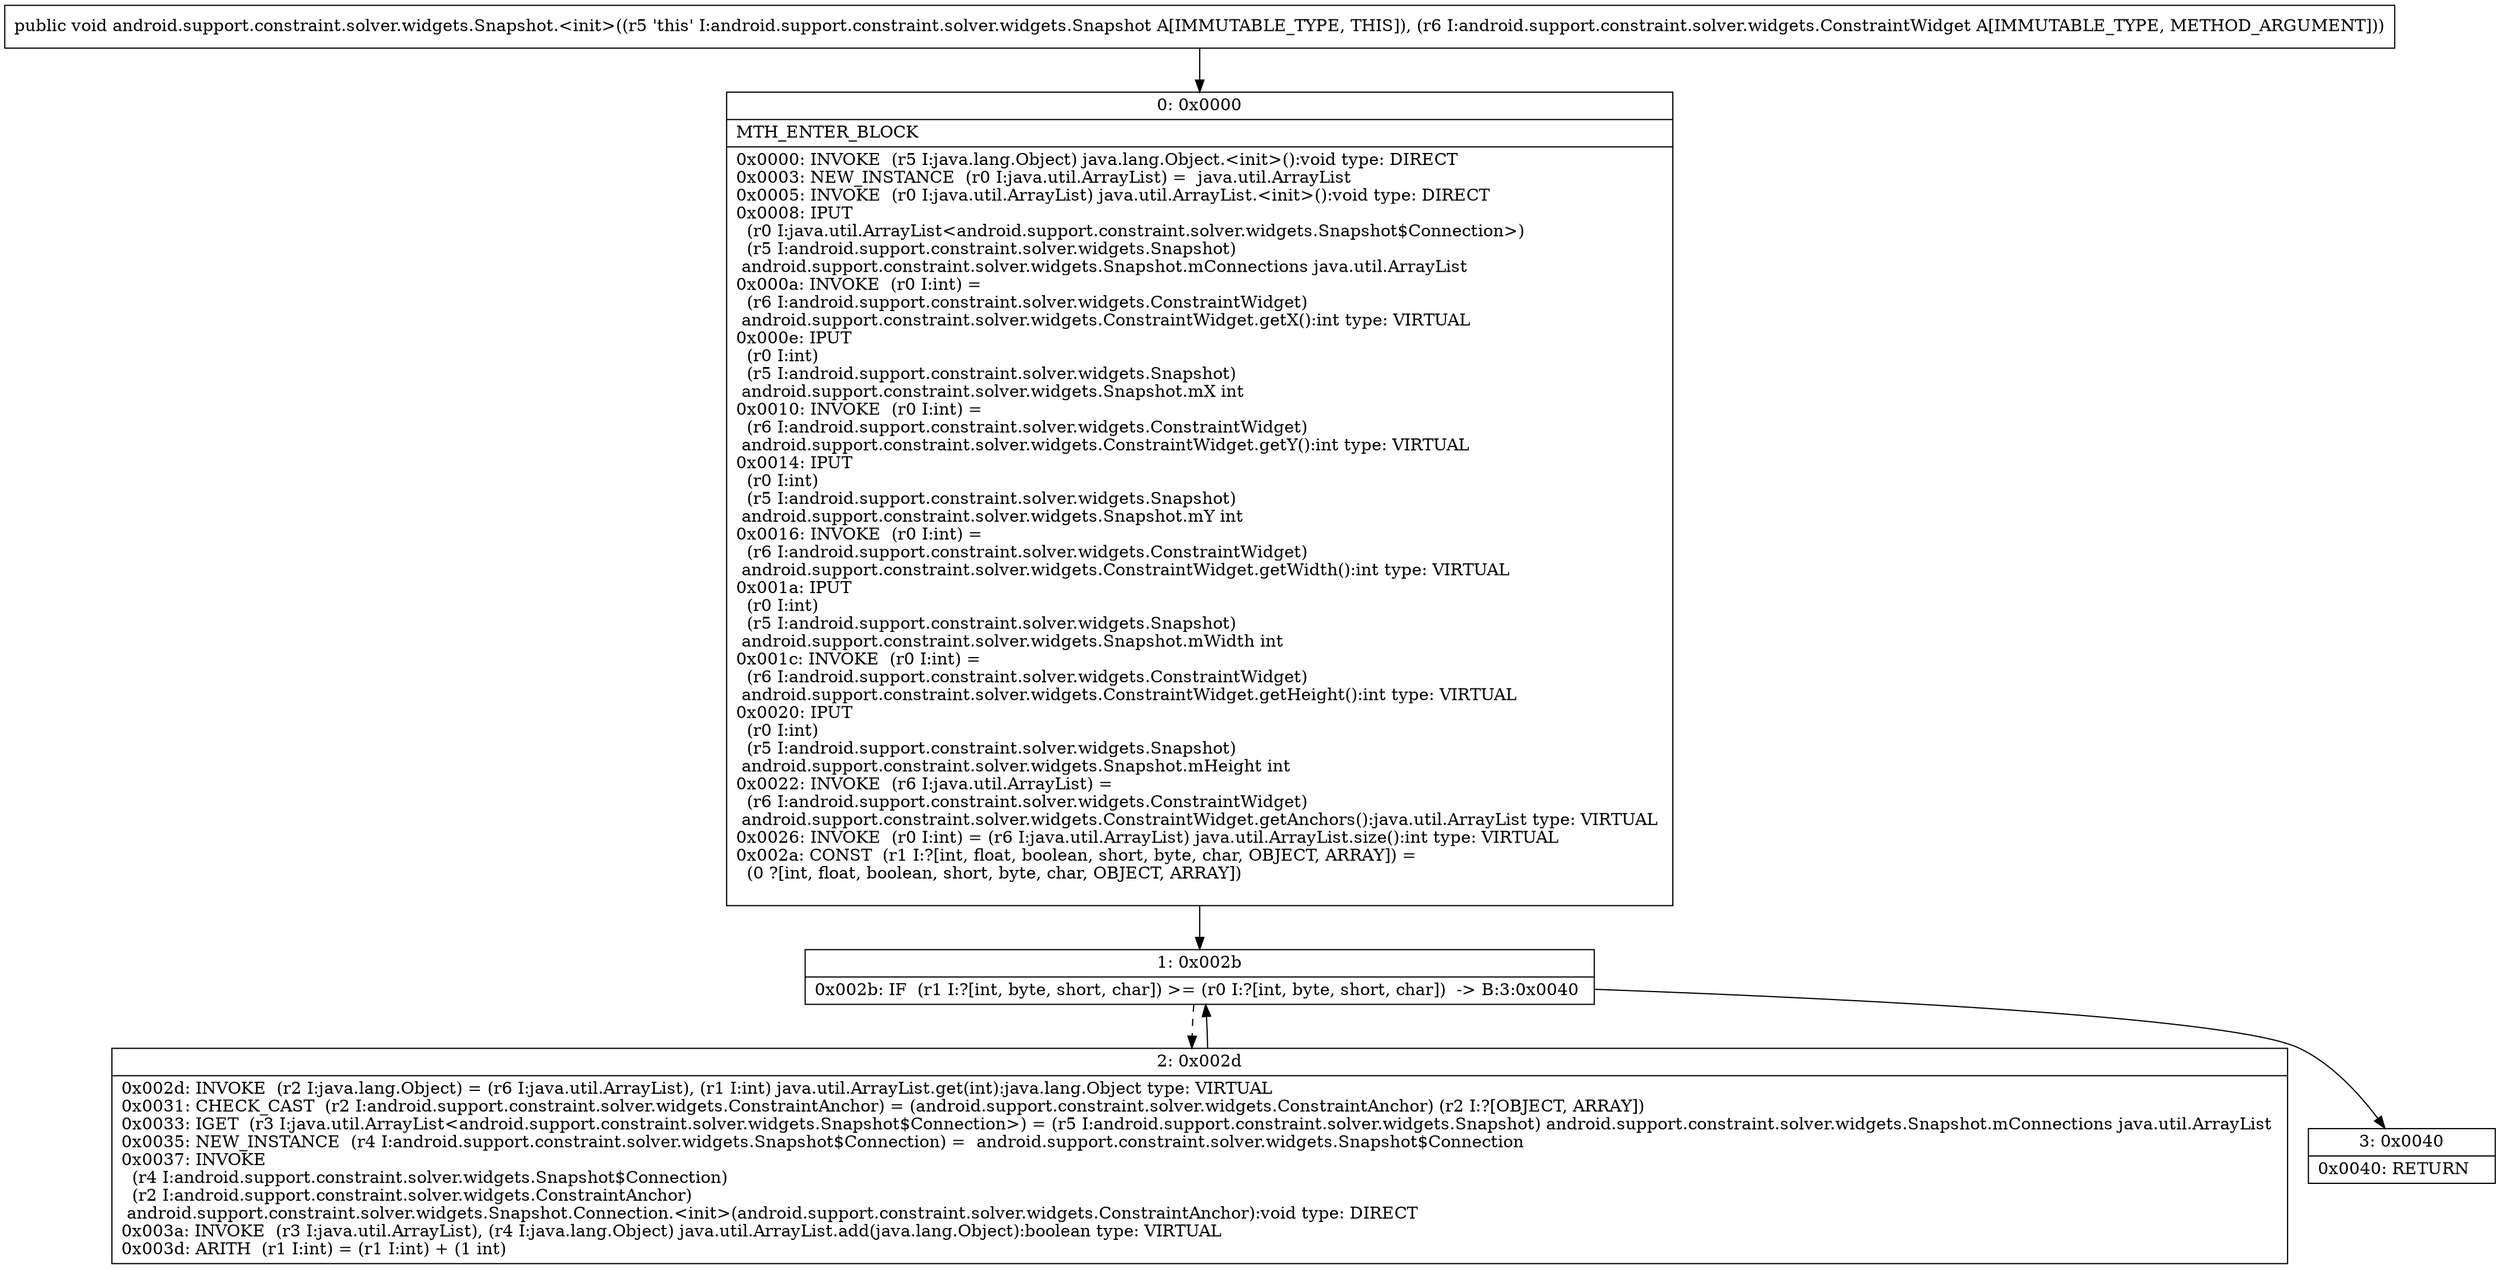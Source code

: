 digraph "CFG forandroid.support.constraint.solver.widgets.Snapshot.\<init\>(Landroid\/support\/constraint\/solver\/widgets\/ConstraintWidget;)V" {
Node_0 [shape=record,label="{0\:\ 0x0000|MTH_ENTER_BLOCK\l|0x0000: INVOKE  (r5 I:java.lang.Object) java.lang.Object.\<init\>():void type: DIRECT \l0x0003: NEW_INSTANCE  (r0 I:java.util.ArrayList) =  java.util.ArrayList \l0x0005: INVOKE  (r0 I:java.util.ArrayList) java.util.ArrayList.\<init\>():void type: DIRECT \l0x0008: IPUT  \l  (r0 I:java.util.ArrayList\<android.support.constraint.solver.widgets.Snapshot$Connection\>)\l  (r5 I:android.support.constraint.solver.widgets.Snapshot)\l android.support.constraint.solver.widgets.Snapshot.mConnections java.util.ArrayList \l0x000a: INVOKE  (r0 I:int) = \l  (r6 I:android.support.constraint.solver.widgets.ConstraintWidget)\l android.support.constraint.solver.widgets.ConstraintWidget.getX():int type: VIRTUAL \l0x000e: IPUT  \l  (r0 I:int)\l  (r5 I:android.support.constraint.solver.widgets.Snapshot)\l android.support.constraint.solver.widgets.Snapshot.mX int \l0x0010: INVOKE  (r0 I:int) = \l  (r6 I:android.support.constraint.solver.widgets.ConstraintWidget)\l android.support.constraint.solver.widgets.ConstraintWidget.getY():int type: VIRTUAL \l0x0014: IPUT  \l  (r0 I:int)\l  (r5 I:android.support.constraint.solver.widgets.Snapshot)\l android.support.constraint.solver.widgets.Snapshot.mY int \l0x0016: INVOKE  (r0 I:int) = \l  (r6 I:android.support.constraint.solver.widgets.ConstraintWidget)\l android.support.constraint.solver.widgets.ConstraintWidget.getWidth():int type: VIRTUAL \l0x001a: IPUT  \l  (r0 I:int)\l  (r5 I:android.support.constraint.solver.widgets.Snapshot)\l android.support.constraint.solver.widgets.Snapshot.mWidth int \l0x001c: INVOKE  (r0 I:int) = \l  (r6 I:android.support.constraint.solver.widgets.ConstraintWidget)\l android.support.constraint.solver.widgets.ConstraintWidget.getHeight():int type: VIRTUAL \l0x0020: IPUT  \l  (r0 I:int)\l  (r5 I:android.support.constraint.solver.widgets.Snapshot)\l android.support.constraint.solver.widgets.Snapshot.mHeight int \l0x0022: INVOKE  (r6 I:java.util.ArrayList) = \l  (r6 I:android.support.constraint.solver.widgets.ConstraintWidget)\l android.support.constraint.solver.widgets.ConstraintWidget.getAnchors():java.util.ArrayList type: VIRTUAL \l0x0026: INVOKE  (r0 I:int) = (r6 I:java.util.ArrayList) java.util.ArrayList.size():int type: VIRTUAL \l0x002a: CONST  (r1 I:?[int, float, boolean, short, byte, char, OBJECT, ARRAY]) = \l  (0 ?[int, float, boolean, short, byte, char, OBJECT, ARRAY])\l \l}"];
Node_1 [shape=record,label="{1\:\ 0x002b|0x002b: IF  (r1 I:?[int, byte, short, char]) \>= (r0 I:?[int, byte, short, char])  \-\> B:3:0x0040 \l}"];
Node_2 [shape=record,label="{2\:\ 0x002d|0x002d: INVOKE  (r2 I:java.lang.Object) = (r6 I:java.util.ArrayList), (r1 I:int) java.util.ArrayList.get(int):java.lang.Object type: VIRTUAL \l0x0031: CHECK_CAST  (r2 I:android.support.constraint.solver.widgets.ConstraintAnchor) = (android.support.constraint.solver.widgets.ConstraintAnchor) (r2 I:?[OBJECT, ARRAY]) \l0x0033: IGET  (r3 I:java.util.ArrayList\<android.support.constraint.solver.widgets.Snapshot$Connection\>) = (r5 I:android.support.constraint.solver.widgets.Snapshot) android.support.constraint.solver.widgets.Snapshot.mConnections java.util.ArrayList \l0x0035: NEW_INSTANCE  (r4 I:android.support.constraint.solver.widgets.Snapshot$Connection) =  android.support.constraint.solver.widgets.Snapshot$Connection \l0x0037: INVOKE  \l  (r4 I:android.support.constraint.solver.widgets.Snapshot$Connection)\l  (r2 I:android.support.constraint.solver.widgets.ConstraintAnchor)\l android.support.constraint.solver.widgets.Snapshot.Connection.\<init\>(android.support.constraint.solver.widgets.ConstraintAnchor):void type: DIRECT \l0x003a: INVOKE  (r3 I:java.util.ArrayList), (r4 I:java.lang.Object) java.util.ArrayList.add(java.lang.Object):boolean type: VIRTUAL \l0x003d: ARITH  (r1 I:int) = (r1 I:int) + (1 int) \l}"];
Node_3 [shape=record,label="{3\:\ 0x0040|0x0040: RETURN   \l}"];
MethodNode[shape=record,label="{public void android.support.constraint.solver.widgets.Snapshot.\<init\>((r5 'this' I:android.support.constraint.solver.widgets.Snapshot A[IMMUTABLE_TYPE, THIS]), (r6 I:android.support.constraint.solver.widgets.ConstraintWidget A[IMMUTABLE_TYPE, METHOD_ARGUMENT])) }"];
MethodNode -> Node_0;
Node_0 -> Node_1;
Node_1 -> Node_2[style=dashed];
Node_1 -> Node_3;
Node_2 -> Node_1;
}

